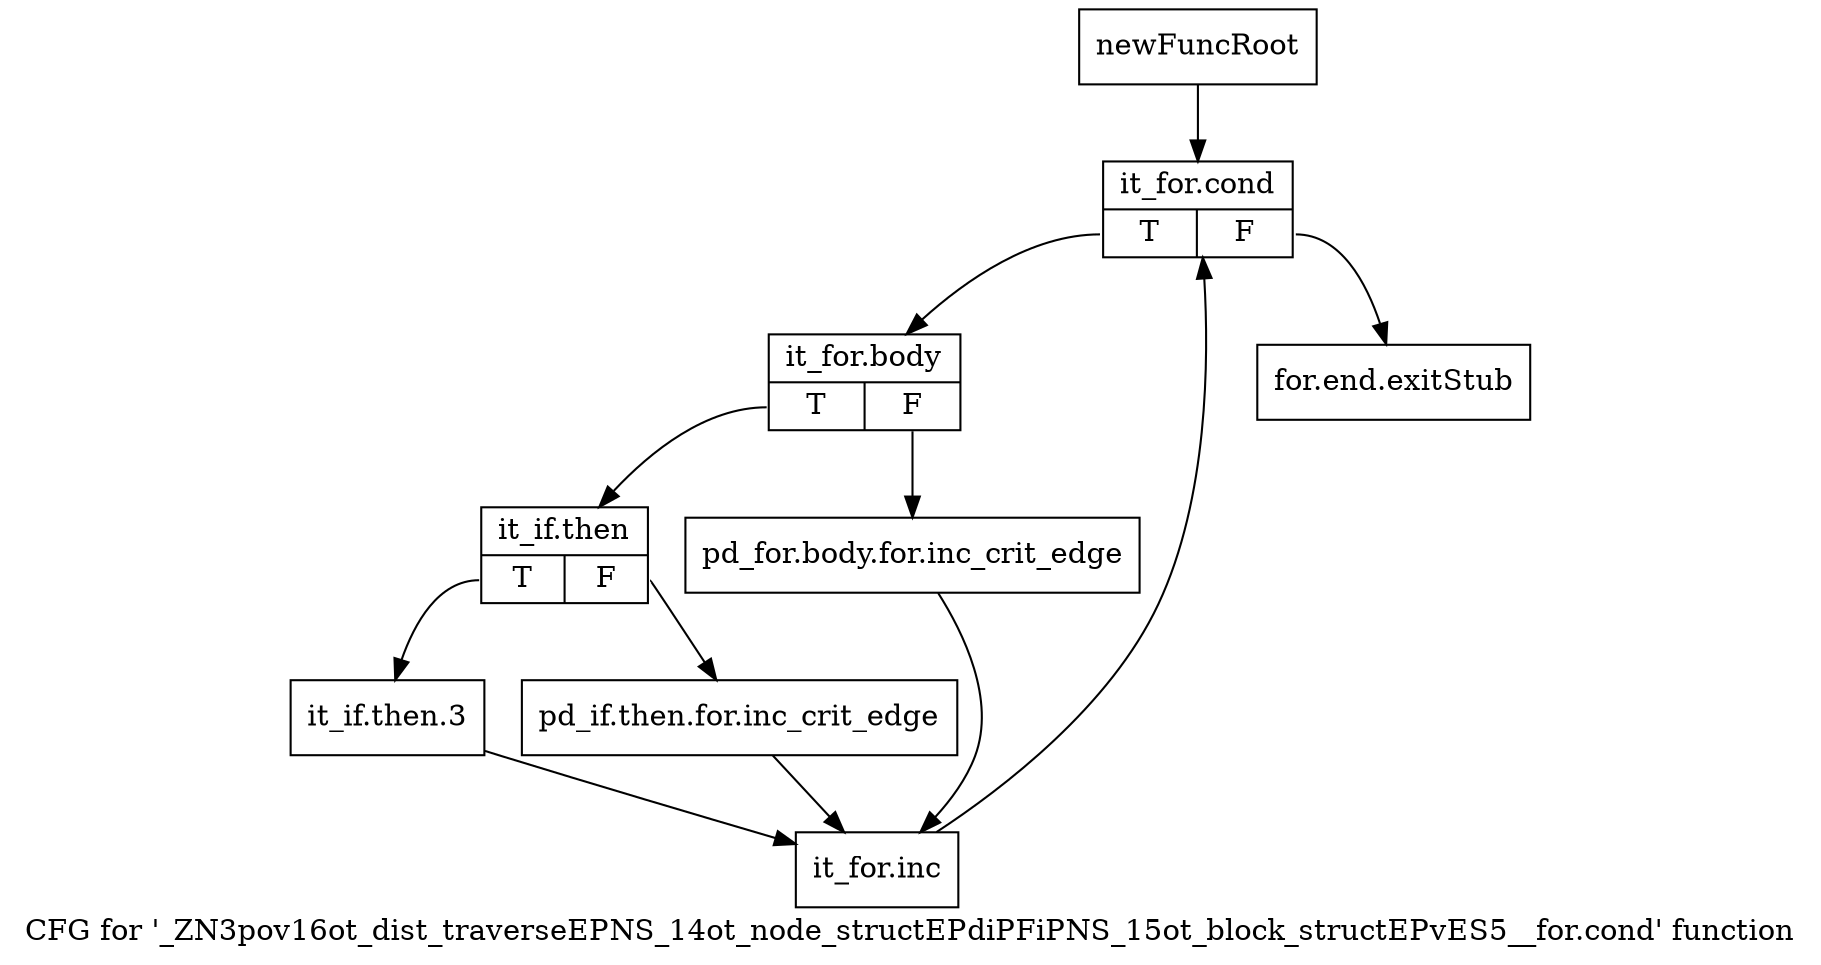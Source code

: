 digraph "CFG for '_ZN3pov16ot_dist_traverseEPNS_14ot_node_structEPdiPFiPNS_15ot_block_structEPvES5__for.cond' function" {
	label="CFG for '_ZN3pov16ot_dist_traverseEPNS_14ot_node_structEPdiPFiPNS_15ot_block_structEPvES5__for.cond' function";

	Node0x26dbe60 [shape=record,label="{newFuncRoot}"];
	Node0x26dbe60 -> Node0x26dc330;
	Node0x26dc2e0 [shape=record,label="{for.end.exitStub}"];
	Node0x26dc330 [shape=record,label="{it_for.cond|{<s0>T|<s1>F}}"];
	Node0x26dc330:s0 -> Node0x26dc380;
	Node0x26dc330:s1 -> Node0x26dc2e0;
	Node0x26dc380 [shape=record,label="{it_for.body|{<s0>T|<s1>F}}"];
	Node0x26dc380:s0 -> Node0x26dc420;
	Node0x26dc380:s1 -> Node0x26dc3d0;
	Node0x26dc3d0 [shape=record,label="{pd_for.body.for.inc_crit_edge}"];
	Node0x26dc3d0 -> Node0x26dc510;
	Node0x26dc420 [shape=record,label="{it_if.then|{<s0>T|<s1>F}}"];
	Node0x26dc420:s0 -> Node0x26dc4c0;
	Node0x26dc420:s1 -> Node0x26dc470;
	Node0x26dc470 [shape=record,label="{pd_if.then.for.inc_crit_edge}"];
	Node0x26dc470 -> Node0x26dc510;
	Node0x26dc4c0 [shape=record,label="{it_if.then.3}"];
	Node0x26dc4c0 -> Node0x26dc510;
	Node0x26dc510 [shape=record,label="{it_for.inc}"];
	Node0x26dc510 -> Node0x26dc330;
}
